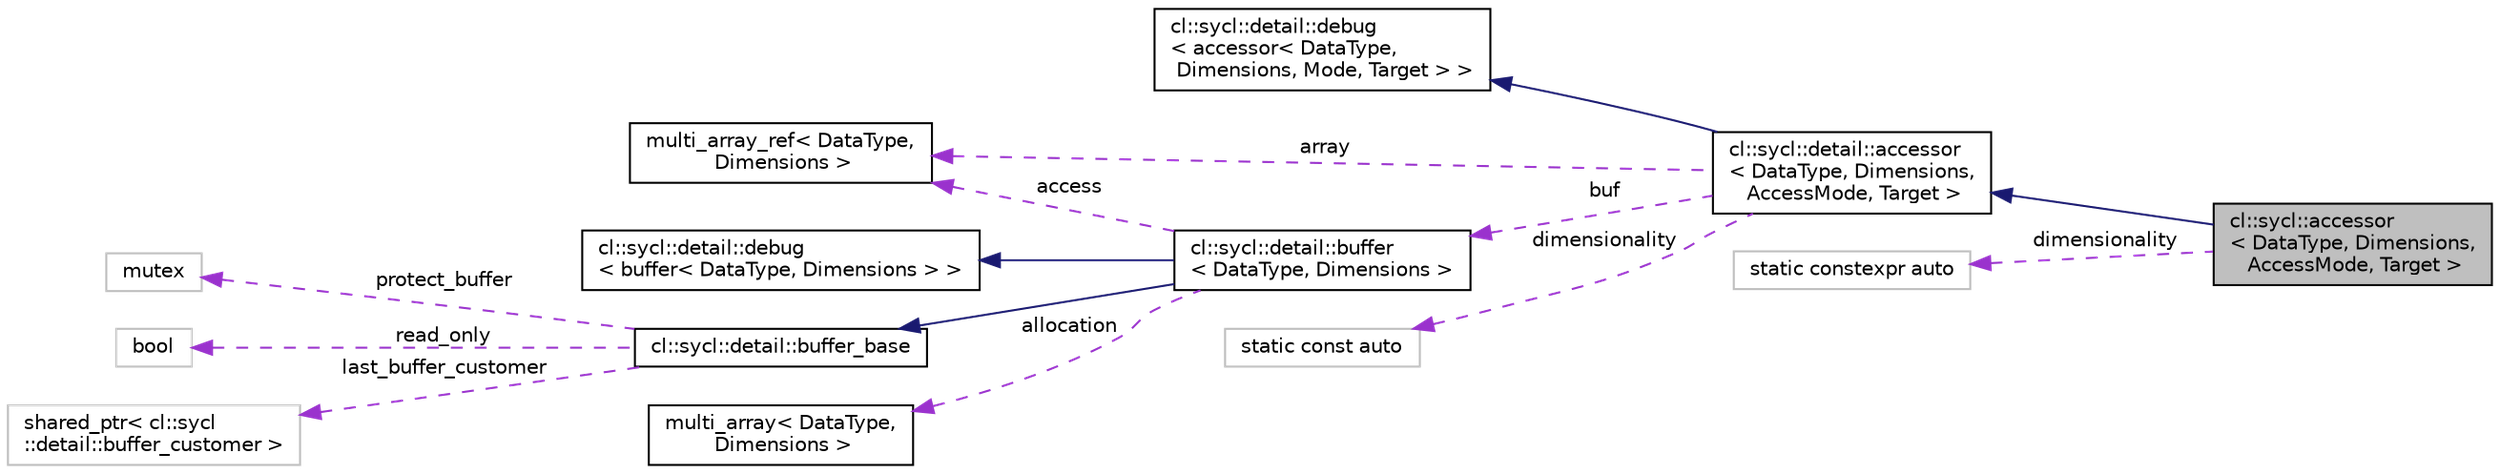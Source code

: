 digraph "cl::sycl::accessor&lt; DataType, Dimensions, AccessMode, Target &gt;"
{
 // INTERACTIVE_SVG=YES
  bgcolor="transparent";
  edge [fontname="Helvetica",fontsize="10",labelfontname="Helvetica",labelfontsize="10"];
  node [fontname="Helvetica",fontsize="10",shape=record];
  rankdir="LR";
  Node1 [label="cl::sycl::accessor\l\< DataType, Dimensions,\l AccessMode, Target \>",height=0.2,width=0.4,color="black", fillcolor="grey75", style="filled", fontcolor="black"];
  Node2 -> Node1 [dir="back",color="midnightblue",fontsize="10",style="solid",fontname="Helvetica"];
  Node2 [label="cl::sycl::detail::accessor\l\< DataType, Dimensions,\l AccessMode, Target \>",height=0.2,width=0.4,color="black",URL="$group__data.html"];
  Node3 -> Node2 [dir="back",color="midnightblue",fontsize="10",style="solid",fontname="Helvetica"];
  Node3 [label="cl::sycl::detail::debug\l\< accessor\< DataType,\l Dimensions, Mode, Target \> \>",height=0.2,width=0.4,color="black",URL="$group__debug__trace.html"];
  Node4 -> Node2 [dir="back",color="darkorchid3",fontsize="10",style="dashed",label=" array" ,fontname="Helvetica"];
  Node4 [label="multi_array_ref\< DataType,\l Dimensions \>",height=0.2,width=0.4,color="black",URL="$classboost_1_1multi__array__ref_3_01DataType_00_01Dimensions_01_4.html"];
  Node5 -> Node2 [dir="back",color="darkorchid3",fontsize="10",style="dashed",label=" buf" ,fontname="Helvetica"];
  Node5 [label="cl::sycl::detail::buffer\l\< DataType, Dimensions \>",height=0.2,width=0.4,color="black",URL="$group__data.html"];
  Node6 -> Node5 [dir="back",color="midnightblue",fontsize="10",style="solid",fontname="Helvetica"];
  Node6 [label="cl::sycl::detail::debug\l\< buffer\< DataType, Dimensions \> \>",height=0.2,width=0.4,color="black",URL="$group__debug__trace.html"];
  Node7 -> Node5 [dir="back",color="midnightblue",fontsize="10",style="solid",fontname="Helvetica"];
  Node7 [label="cl::sycl::detail::buffer_base",height=0.2,width=0.4,color="black",URL="$structcl_1_1sycl_1_1detail_1_1buffer__base.html",tooltip="Factorize some template independent buffer aspects in a base class. "];
  Node8 -> Node7 [dir="back",color="darkorchid3",fontsize="10",style="dashed",label=" protect_buffer" ,fontname="Helvetica"];
  Node8 [label="mutex",height=0.2,width=0.4,color="grey75"];
  Node9 -> Node7 [dir="back",color="darkorchid3",fontsize="10",style="dashed",label=" read_only" ,fontname="Helvetica"];
  Node9 [label="bool",height=0.2,width=0.4,color="grey75"];
  Node10 -> Node7 [dir="back",color="darkorchid3",fontsize="10",style="dashed",label=" last_buffer_customer" ,fontname="Helvetica"];
  Node10 [label="shared_ptr\< cl::sycl\l::detail::buffer_customer \>",height=0.2,width=0.4,color="grey75"];
  Node4 -> Node5 [dir="back",color="darkorchid3",fontsize="10",style="dashed",label=" access" ,fontname="Helvetica"];
  Node11 -> Node5 [dir="back",color="darkorchid3",fontsize="10",style="dashed",label=" allocation" ,fontname="Helvetica"];
  Node11 [label="multi_array\< DataType,\l Dimensions \>",height=0.2,width=0.4,color="black",URL="$classboost_1_1multi__array_3_01DataType_00_01Dimensions_01_4.html"];
  Node12 -> Node2 [dir="back",color="darkorchid3",fontsize="10",style="dashed",label=" dimensionality" ,fontname="Helvetica"];
  Node12 [label="static const auto",height=0.2,width=0.4,color="grey75"];
  Node13 -> Node1 [dir="back",color="darkorchid3",fontsize="10",style="dashed",label=" dimensionality" ,fontname="Helvetica"];
  Node13 [label="static constexpr auto",height=0.2,width=0.4,color="grey75"];
}
